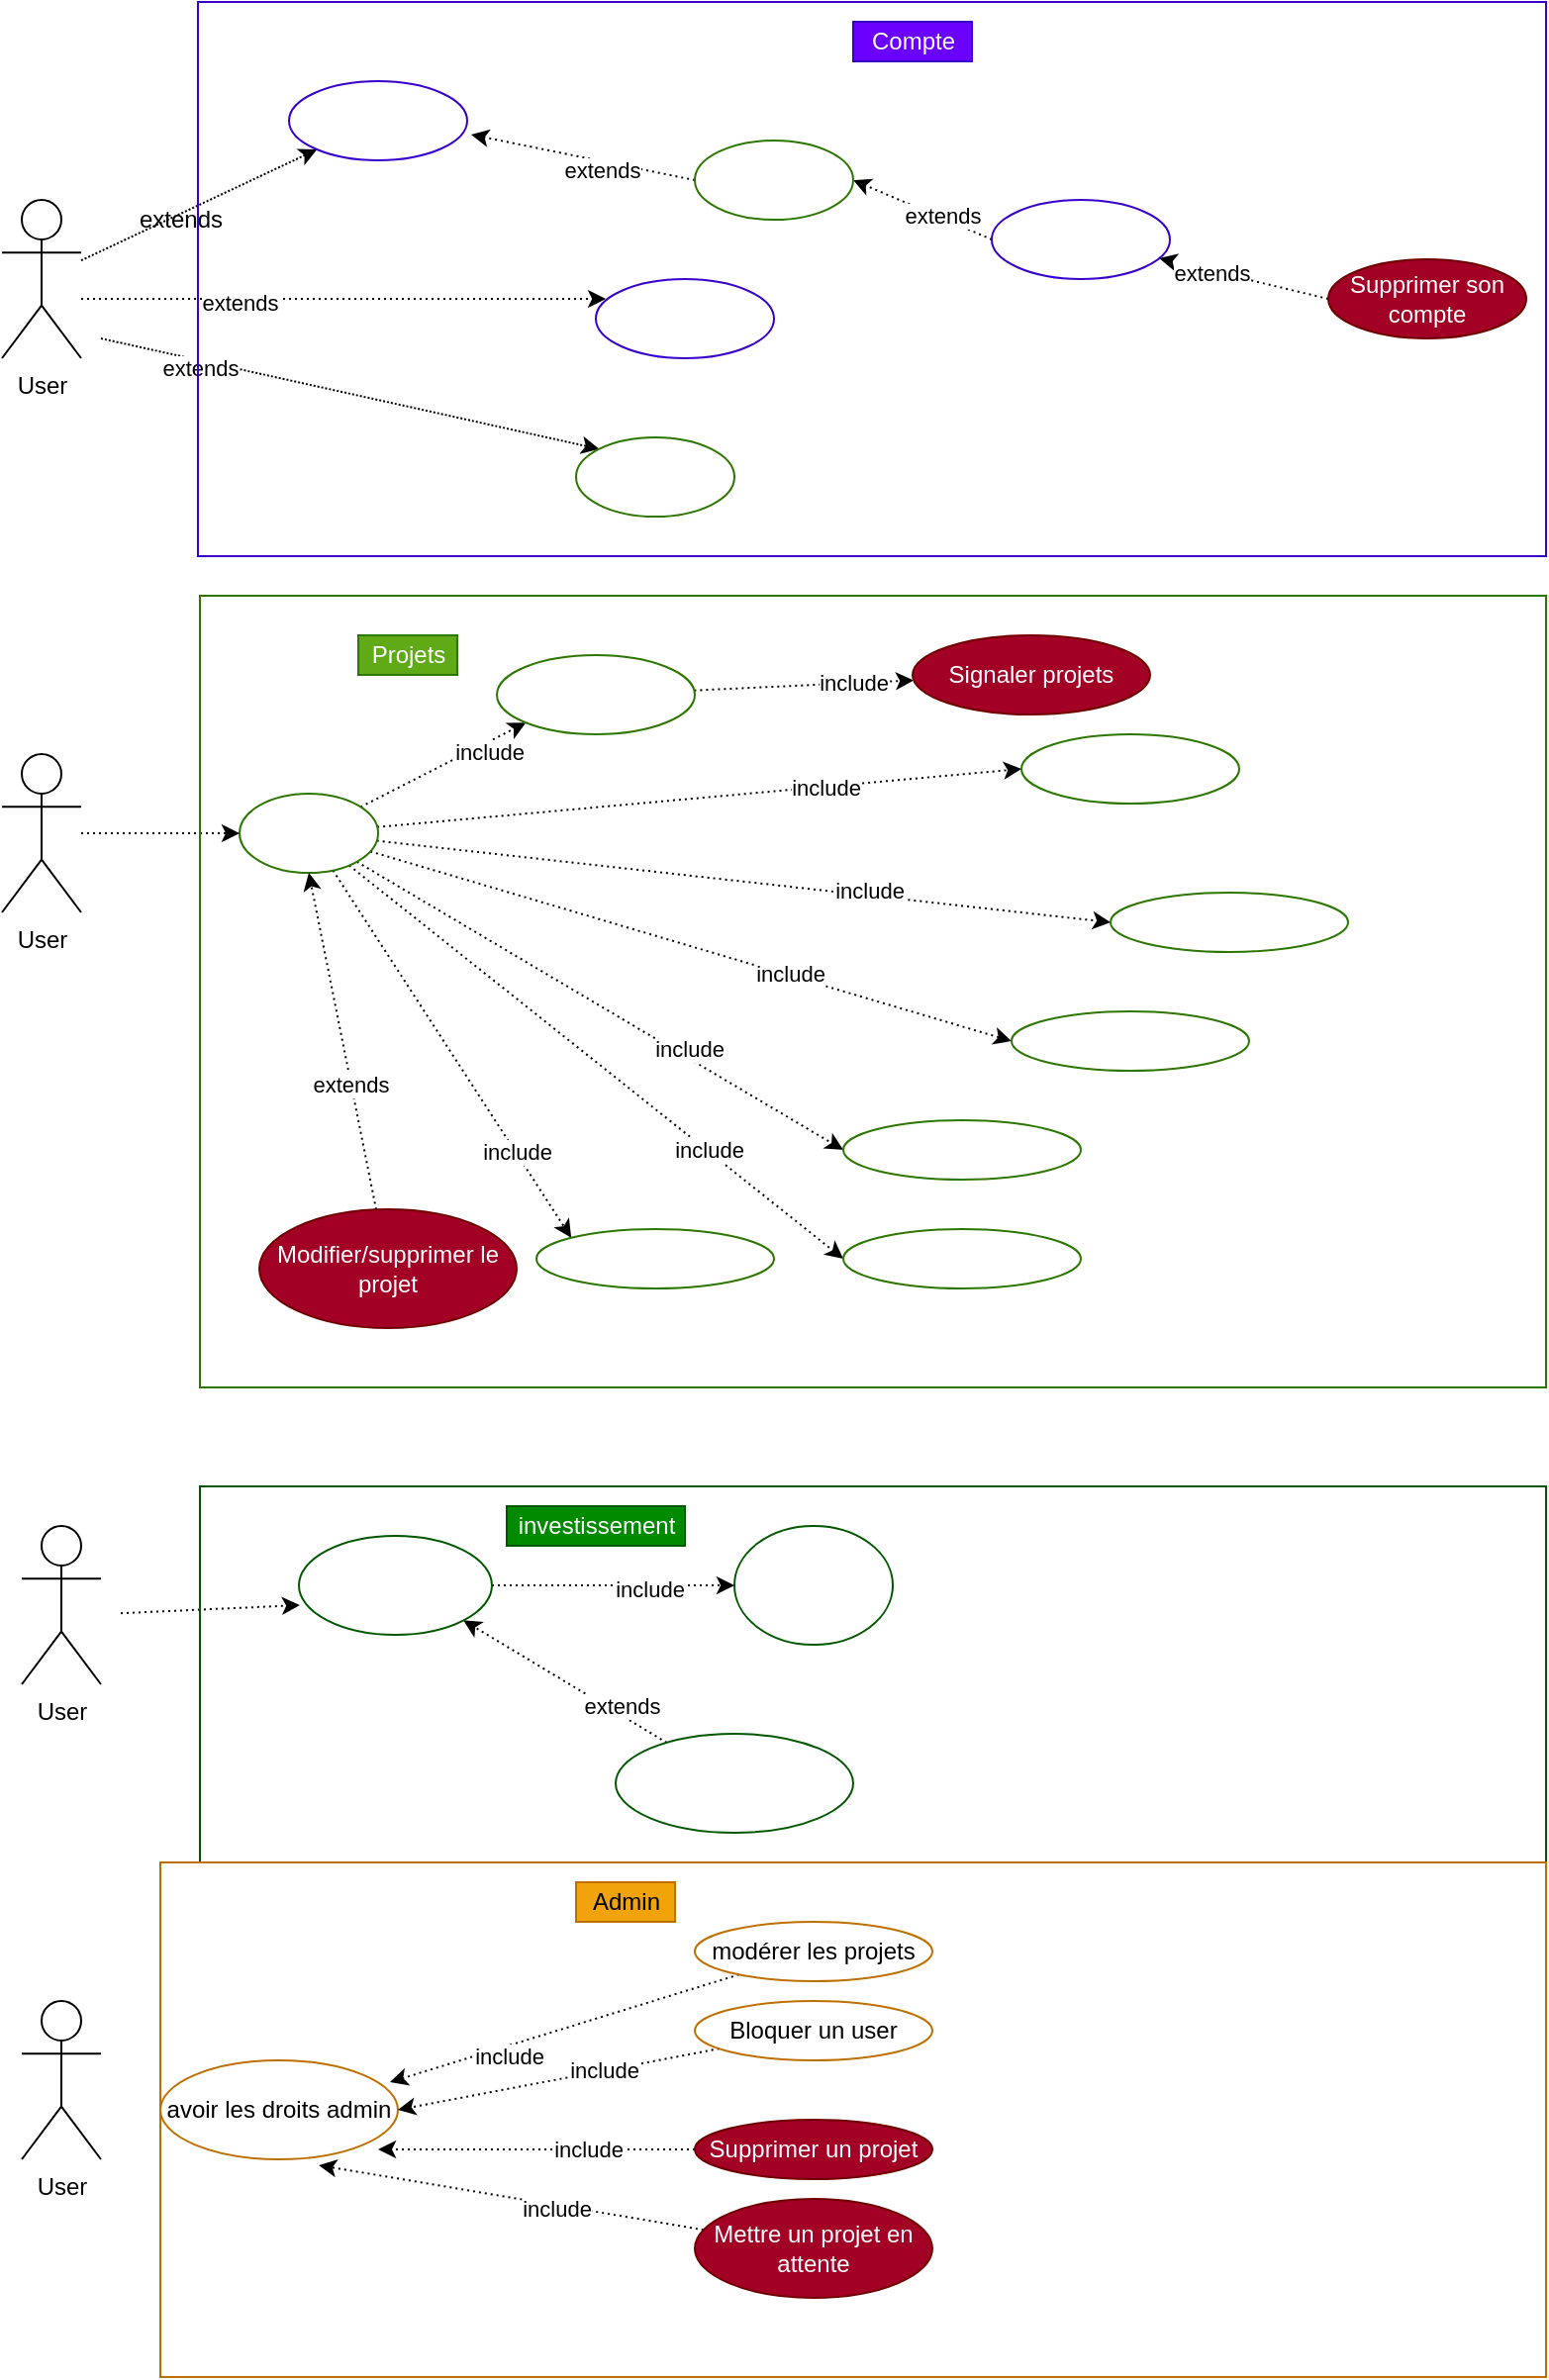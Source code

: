 <mxfile>
    <diagram id="uBIJUcagEpR2EhsYjlJs" name="Page-1">
        <mxGraphModel dx="627" dy="431" grid="1" gridSize="10" guides="1" tooltips="1" connect="1" arrows="1" fold="1" page="1" pageScale="1" pageWidth="827" pageHeight="1169" background="none" math="0" shadow="0">
            <root>
                <mxCell id="0"/>
                <mxCell id="1" parent="0"/>
                <mxCell id="31" style="edgeStyle=none;html=1;dashed=1;dashPattern=1 1;" parent="1" source="2" target="9" edge="1">
                    <mxGeometry relative="1" as="geometry"/>
                </mxCell>
                <mxCell id="35" style="edgeStyle=none;html=1;entryX=0;entryY=0;entryDx=0;entryDy=0;dashed=1;dashPattern=1 1;" parent="1" target="16" edge="1">
                    <mxGeometry relative="1" as="geometry">
                        <mxPoint x="60" y="190" as="sourcePoint"/>
                    </mxGeometry>
                </mxCell>
                <mxCell id="39" value="extends" style="edgeLabel;html=1;align=center;verticalAlign=middle;resizable=0;points=[];" parent="35" vertex="1" connectable="0">
                    <mxGeometry x="-0.596" y="-3" relative="1" as="geometry">
                        <mxPoint y="1" as="offset"/>
                    </mxGeometry>
                </mxCell>
                <mxCell id="41" style="edgeStyle=none;html=1;entryX=0.056;entryY=0.25;entryDx=0;entryDy=0;entryPerimeter=0;dashed=1;dashPattern=1 2;" parent="1" target="10" edge="1">
                    <mxGeometry relative="1" as="geometry">
                        <mxPoint x="50" y="170" as="sourcePoint"/>
                    </mxGeometry>
                </mxCell>
                <mxCell id="42" value="extends" style="edgeLabel;html=1;align=center;verticalAlign=middle;resizable=0;points=[];" parent="41" vertex="1" connectable="0">
                    <mxGeometry x="-0.4" y="-2" relative="1" as="geometry">
                        <mxPoint as="offset"/>
                    </mxGeometry>
                </mxCell>
                <mxCell id="2" value="User&lt;br&gt;" style="shape=umlActor;verticalLabelPosition=bottom;verticalAlign=top;html=1;outlineConnect=0;" parent="1" vertex="1">
                    <mxGeometry x="10" y="120" width="40" height="80" as="geometry"/>
                </mxCell>
                <mxCell id="8" value="" style="rounded=0;whiteSpace=wrap;html=1;fillColor=none;fontColor=#ffffff;strokeColor=#3700CC;gradientColor=none;" parent="1" vertex="1">
                    <mxGeometry x="109" y="20" width="681" height="280" as="geometry"/>
                </mxCell>
                <mxCell id="9" value="Se connecter" style="ellipse;whiteSpace=wrap;html=1;fillColor=none;fontColor=#ffffff;strokeColor=#3700CC;" parent="1" vertex="1">
                    <mxGeometry x="155" y="60" width="90" height="40" as="geometry"/>
                </mxCell>
                <mxCell id="10" value="Créer un compte" style="ellipse;whiteSpace=wrap;html=1;fillColor=none;fontColor=#ffffff;strokeColor=#3700CC;" parent="1" vertex="1">
                    <mxGeometry x="310" y="160" width="90" height="40" as="geometry"/>
                </mxCell>
                <mxCell id="61" style="edgeStyle=none;html=1;entryX=0;entryY=1;entryDx=0;entryDy=0;dashed=1;dashPattern=1 2;" parent="1" source="12" target="59" edge="1">
                    <mxGeometry relative="1" as="geometry"/>
                </mxCell>
                <mxCell id="62" value="include" style="edgeLabel;html=1;align=center;verticalAlign=middle;resizable=0;points=[];" parent="61" vertex="1" connectable="0">
                    <mxGeometry x="0.491" y="-4" relative="1" as="geometry">
                        <mxPoint as="offset"/>
                    </mxGeometry>
                </mxCell>
                <mxCell id="68" style="edgeStyle=none;html=1;entryX=0;entryY=0.5;entryDx=0;entryDy=0;dashed=1;dashPattern=1 2;" parent="1" source="12" target="63" edge="1">
                    <mxGeometry relative="1" as="geometry"/>
                </mxCell>
                <mxCell id="69" value="include" style="edgeLabel;html=1;align=center;verticalAlign=middle;resizable=0;points=[];" parent="68" vertex="1" connectable="0">
                    <mxGeometry x="0.392" relative="1" as="geometry">
                        <mxPoint as="offset"/>
                    </mxGeometry>
                </mxCell>
                <mxCell id="70" style="edgeStyle=none;html=1;entryX=0;entryY=0.5;entryDx=0;entryDy=0;dashed=1;dashPattern=1 2;" parent="1" source="12" target="64" edge="1">
                    <mxGeometry relative="1" as="geometry"/>
                </mxCell>
                <mxCell id="74" value="include" style="edgeLabel;html=1;align=center;verticalAlign=middle;resizable=0;points=[];" parent="70" vertex="1" connectable="0">
                    <mxGeometry x="0.347" y="3" relative="1" as="geometry">
                        <mxPoint x="-1" as="offset"/>
                    </mxGeometry>
                </mxCell>
                <mxCell id="71" style="edgeStyle=none;html=1;entryX=0;entryY=0.5;entryDx=0;entryDy=0;dashed=1;dashPattern=1 2;" parent="1" source="12" target="65" edge="1">
                    <mxGeometry relative="1" as="geometry"/>
                </mxCell>
                <mxCell id="75" value="include" style="edgeLabel;html=1;align=center;verticalAlign=middle;resizable=0;points=[];" parent="71" vertex="1" connectable="0">
                    <mxGeometry x="0.306" y="1" relative="1" as="geometry">
                        <mxPoint as="offset"/>
                    </mxGeometry>
                </mxCell>
                <mxCell id="72" style="edgeStyle=none;html=1;entryX=0;entryY=0.5;entryDx=0;entryDy=0;dashed=1;dashPattern=1 2;" parent="1" source="12" target="66" edge="1">
                    <mxGeometry relative="1" as="geometry"/>
                </mxCell>
                <mxCell id="76" value="include" style="edgeLabel;html=1;align=center;verticalAlign=middle;resizable=0;points=[];" parent="72" vertex="1" connectable="0">
                    <mxGeometry x="0.344" y="4" relative="1" as="geometry">
                        <mxPoint as="offset"/>
                    </mxGeometry>
                </mxCell>
                <mxCell id="73" style="edgeStyle=none;html=1;entryX=0;entryY=0.5;entryDx=0;entryDy=0;dashed=1;dashPattern=1 2;" parent="1" source="12" target="67" edge="1">
                    <mxGeometry relative="1" as="geometry"/>
                </mxCell>
                <mxCell id="77" value="include" style="edgeLabel;html=1;align=center;verticalAlign=middle;resizable=0;points=[];" parent="73" vertex="1" connectable="0">
                    <mxGeometry x="0.446" relative="1" as="geometry">
                        <mxPoint x="1" as="offset"/>
                    </mxGeometry>
                </mxCell>
                <mxCell id="107" style="edgeStyle=none;html=1;entryX=0;entryY=0;entryDx=0;entryDy=0;dashed=1;dashPattern=1 2;" parent="1" source="12" target="106" edge="1">
                    <mxGeometry relative="1" as="geometry"/>
                </mxCell>
                <mxCell id="108" value="include" style="edgeLabel;html=1;align=center;verticalAlign=middle;resizable=0;points=[];" parent="107" vertex="1" connectable="0">
                    <mxGeometry x="0.53" relative="1" as="geometry">
                        <mxPoint as="offset"/>
                    </mxGeometry>
                </mxCell>
                <mxCell id="12" value="Créer un projet" style="ellipse;whiteSpace=wrap;html=1;fillColor=none;fontColor=#ffffff;strokeColor=#2D7600;" parent="1" vertex="1">
                    <mxGeometry x="130" y="420" width="70" height="40" as="geometry"/>
                </mxCell>
                <mxCell id="47" style="edgeStyle=none;html=1;exitX=0;exitY=0.5;exitDx=0;exitDy=0;entryX=1;entryY=0.5;entryDx=0;entryDy=0;dashed=1;dashPattern=1 2;" parent="1" source="13" target="17" edge="1">
                    <mxGeometry relative="1" as="geometry"/>
                </mxCell>
                <mxCell id="48" value="extends" style="edgeLabel;html=1;align=center;verticalAlign=middle;resizable=0;points=[];" parent="47" vertex="1" connectable="0">
                    <mxGeometry x="-0.272" y="-1" relative="1" as="geometry">
                        <mxPoint as="offset"/>
                    </mxGeometry>
                </mxCell>
                <mxCell id="13" value="Modifier son compte" style="ellipse;whiteSpace=wrap;html=1;fillColor=none;fontColor=#ffffff;strokeColor=#3700CC;" parent="1" vertex="1">
                    <mxGeometry x="510" y="120" width="90" height="40" as="geometry"/>
                </mxCell>
                <mxCell id="51" style="edgeStyle=none;html=1;exitX=0;exitY=0.5;exitDx=0;exitDy=0;dashed=1;dashPattern=1 2;" parent="1" source="14" target="13" edge="1">
                    <mxGeometry relative="1" as="geometry"/>
                </mxCell>
                <mxCell id="52" value="extends" style="edgeLabel;html=1;align=center;verticalAlign=middle;resizable=0;points=[];" parent="51" vertex="1" connectable="0">
                    <mxGeometry x="0.376" y="1" relative="1" as="geometry">
                        <mxPoint as="offset"/>
                    </mxGeometry>
                </mxCell>
                <mxCell id="14" value="Supprimer son compte" style="ellipse;whiteSpace=wrap;html=1;fillColor=#a20025;fontColor=#ffffff;strokeColor=#6F0000;" parent="1" vertex="1">
                    <mxGeometry x="680" y="150" width="100" height="40" as="geometry"/>
                </mxCell>
                <mxCell id="15" value="Compte" style="text;html=1;resizable=0;autosize=1;align=center;verticalAlign=middle;points=[];fillColor=#6a00ff;strokeColor=#3700CC;rounded=0;fontColor=#ffffff;" parent="1" vertex="1">
                    <mxGeometry x="440" y="30" width="60" height="20" as="geometry"/>
                </mxCell>
                <mxCell id="16" value="Voir projets existants" style="ellipse;whiteSpace=wrap;html=1;fillColor=none;fontColor=#ffffff;strokeColor=#2D7600;" parent="1" vertex="1">
                    <mxGeometry x="300" y="240" width="80" height="40" as="geometry"/>
                </mxCell>
                <mxCell id="45" style="edgeStyle=none;html=1;exitX=0;exitY=0.5;exitDx=0;exitDy=0;dashed=1;dashPattern=1 2;entryX=1.022;entryY=0.675;entryDx=0;entryDy=0;entryPerimeter=0;" parent="1" source="17" target="9" edge="1">
                    <mxGeometry relative="1" as="geometry"/>
                </mxCell>
                <mxCell id="46" value="extends" style="edgeLabel;html=1;align=center;verticalAlign=middle;resizable=0;points=[];" parent="45" vertex="1" connectable="0">
                    <mxGeometry x="-0.184" y="4" relative="1" as="geometry">
                        <mxPoint as="offset"/>
                    </mxGeometry>
                </mxCell>
                <mxCell id="17" value="Voir ses projets" style="ellipse;whiteSpace=wrap;html=1;fillColor=none;fontColor=#ffffff;strokeColor=#2D7600;" parent="1" vertex="1">
                    <mxGeometry x="360" y="90" width="80" height="40" as="geometry"/>
                </mxCell>
                <mxCell id="36" value="extends" style="text;html=1;align=center;verticalAlign=middle;resizable=0;points=[];autosize=1;strokeColor=none;fillColor=none;" parent="1" vertex="1">
                    <mxGeometry x="70" y="120" width="60" height="20" as="geometry"/>
                </mxCell>
                <mxCell id="56" style="edgeStyle=none;html=1;dashed=1;dashPattern=1 2;entryX=0;entryY=0.5;entryDx=0;entryDy=0;" parent="1" source="54" target="12" edge="1">
                    <mxGeometry relative="1" as="geometry">
                        <mxPoint x="110" y="455" as="targetPoint"/>
                    </mxGeometry>
                </mxCell>
                <mxCell id="54" value="User&lt;br&gt;" style="shape=umlActor;verticalLabelPosition=bottom;verticalAlign=top;html=1;outlineConnect=0;" parent="1" vertex="1">
                    <mxGeometry x="10" y="400" width="40" height="80" as="geometry"/>
                </mxCell>
                <mxCell id="95" style="edgeStyle=none;html=1;dashed=1;dashPattern=1 2;" parent="1" source="59" target="94" edge="1">
                    <mxGeometry relative="1" as="geometry"/>
                </mxCell>
                <mxCell id="96" value="include" style="edgeLabel;html=1;align=center;verticalAlign=middle;resizable=0;points=[];" parent="95" vertex="1" connectable="0">
                    <mxGeometry x="0.449" relative="1" as="geometry">
                        <mxPoint as="offset"/>
                    </mxGeometry>
                </mxCell>
                <mxCell id="59" value="Être connecté" style="ellipse;whiteSpace=wrap;html=1;fillColor=none;fontColor=#ffffff;strokeColor=#2D7600;" parent="1" vertex="1">
                    <mxGeometry x="260" y="350" width="100" height="40" as="geometry"/>
                </mxCell>
                <mxCell id="63" value="Définir date de fin&amp;nbsp;" style="ellipse;whiteSpace=wrap;html=1;fillColor=none;fontColor=#ffffff;strokeColor=#2D7600;" parent="1" vertex="1">
                    <mxGeometry x="525" y="390" width="110" height="35" as="geometry"/>
                </mxCell>
                <mxCell id="64" value="Montant minimum" style="ellipse;whiteSpace=wrap;html=1;fillColor=none;fontColor=#ffffff;strokeColor=#2D7600;" parent="1" vertex="1">
                    <mxGeometry x="570" y="470" width="120" height="30" as="geometry"/>
                </mxCell>
                <mxCell id="65" value="Description" style="ellipse;whiteSpace=wrap;html=1;fillColor=none;fontColor=#ffffff;strokeColor=#2D7600;" parent="1" vertex="1">
                    <mxGeometry x="520" y="530" width="120" height="30" as="geometry"/>
                </mxCell>
                <mxCell id="66" value="Photos" style="ellipse;whiteSpace=wrap;html=1;fillColor=none;fontColor=#ffffff;strokeColor=#2D7600;" parent="1" vertex="1">
                    <mxGeometry x="435" y="585" width="120" height="30" as="geometry"/>
                </mxCell>
                <mxCell id="67" value="Contreparties" style="ellipse;whiteSpace=wrap;html=1;fillColor=none;fontColor=#ffffff;strokeColor=#2D7600;" parent="1" vertex="1">
                    <mxGeometry x="435" y="640" width="120" height="30" as="geometry"/>
                </mxCell>
                <mxCell id="88" style="edgeStyle=none;html=1;dashed=1;dashPattern=1 2;entryX=0.5;entryY=1;entryDx=0;entryDy=0;" parent="1" source="82" target="12" edge="1">
                    <mxGeometry relative="1" as="geometry">
                        <mxPoint x="170" y="470" as="targetPoint"/>
                    </mxGeometry>
                </mxCell>
                <mxCell id="89" value="extends" style="edgeLabel;html=1;align=center;verticalAlign=middle;resizable=0;points=[];" parent="88" vertex="1" connectable="0">
                    <mxGeometry x="-0.255" y="1" relative="1" as="geometry">
                        <mxPoint as="offset"/>
                    </mxGeometry>
                </mxCell>
                <mxCell id="82" value="Modifier/supprimer le projet" style="ellipse;whiteSpace=wrap;html=1;fillColor=#a20025;fontColor=#ffffff;strokeColor=#6F0000;" parent="1" vertex="1">
                    <mxGeometry x="140" y="630" width="130" height="60" as="geometry"/>
                </mxCell>
                <mxCell id="91" value="Projets" style="text;html=1;resizable=0;autosize=1;align=center;verticalAlign=middle;points=[];fillColor=#60a917;strokeColor=#2D7600;rounded=0;fontColor=#ffffff;" parent="1" vertex="1">
                    <mxGeometry x="190" y="340" width="50" height="20" as="geometry"/>
                </mxCell>
                <mxCell id="102" style="edgeStyle=none;html=1;entryX=0.005;entryY=0.7;entryDx=0;entryDy=0;entryPerimeter=0;dashed=1;dashPattern=1 2;" parent="1" target="93" edge="1">
                    <mxGeometry relative="1" as="geometry">
                        <mxPoint x="70" y="834.095" as="sourcePoint"/>
                    </mxGeometry>
                </mxCell>
                <mxCell id="92" value="User&lt;br&gt;" style="shape=umlActor;verticalLabelPosition=bottom;verticalAlign=top;html=1;outlineConnect=0;" parent="1" vertex="1">
                    <mxGeometry x="20" y="790" width="40" height="80" as="geometry"/>
                </mxCell>
                <mxCell id="100" style="edgeStyle=none;html=1;dashed=1;dashPattern=1 2;" parent="1" source="93" target="99" edge="1">
                    <mxGeometry relative="1" as="geometry"/>
                </mxCell>
                <mxCell id="101" value="include" style="edgeLabel;html=1;align=center;verticalAlign=middle;resizable=0;points=[];" parent="100" vertex="1" connectable="0">
                    <mxGeometry x="0.286" y="-2" relative="1" as="geometry">
                        <mxPoint as="offset"/>
                    </mxGeometry>
                </mxCell>
                <mxCell id="93" value="Investir dans un projet" style="ellipse;whiteSpace=wrap;html=1;fillColor=none;fontColor=#ffffff;strokeColor=#005700;" parent="1" vertex="1">
                    <mxGeometry x="160" y="795" width="97.5" height="50" as="geometry"/>
                </mxCell>
                <mxCell id="94" value="Signaler projets" style="ellipse;whiteSpace=wrap;html=1;fillColor=#a20025;fontColor=#ffffff;strokeColor=#6F0000;" parent="1" vertex="1">
                    <mxGeometry x="470" y="340" width="120" height="40" as="geometry"/>
                </mxCell>
                <mxCell id="97" value="" style="rounded=0;whiteSpace=wrap;html=1;fillColor=none;fontColor=#ffffff;strokeColor=#2D7600;" parent="1" vertex="1">
                    <mxGeometry x="110" y="320" width="680" height="400" as="geometry"/>
                </mxCell>
                <mxCell id="99" value="Recevoir contrepartie" style="ellipse;whiteSpace=wrap;html=1;fillColor=none;fontColor=#ffffff;strokeColor=#005700;" parent="1" vertex="1">
                    <mxGeometry x="380" y="790" width="80" height="60" as="geometry"/>
                </mxCell>
                <mxCell id="104" style="edgeStyle=none;html=1;entryX=1;entryY=1;entryDx=0;entryDy=0;dashed=1;dashPattern=1 2;" parent="1" source="103" target="93" edge="1">
                    <mxGeometry relative="1" as="geometry"/>
                </mxCell>
                <mxCell id="105" value="extends" style="edgeLabel;html=1;align=center;verticalAlign=middle;resizable=0;points=[];" parent="104" vertex="1" connectable="0">
                    <mxGeometry x="-0.516" y="-4" relative="1" as="geometry">
                        <mxPoint as="offset"/>
                    </mxGeometry>
                </mxCell>
                <mxCell id="103" value="Voir les projets où investissement" style="ellipse;whiteSpace=wrap;html=1;fillColor=none;fontColor=#ffffff;strokeColor=#005700;" parent="1" vertex="1">
                    <mxGeometry x="320" y="895" width="120" height="50" as="geometry"/>
                </mxCell>
                <mxCell id="106" value="définir contreparties" style="ellipse;whiteSpace=wrap;html=1;fillColor=none;fontColor=#ffffff;strokeColor=#2D7600;" parent="1" vertex="1">
                    <mxGeometry x="280" y="640" width="120" height="30" as="geometry"/>
                </mxCell>
                <mxCell id="109" value="" style="rounded=0;whiteSpace=wrap;html=1;fillColor=none;fontColor=#ffffff;strokeColor=#005700;" parent="1" vertex="1">
                    <mxGeometry x="110" y="770" width="680" height="190" as="geometry"/>
                </mxCell>
                <mxCell id="110" value="User&lt;br&gt;" style="shape=umlActor;verticalLabelPosition=bottom;verticalAlign=top;html=1;outlineConnect=0;" parent="1" vertex="1">
                    <mxGeometry x="20" y="1030" width="40" height="80" as="geometry"/>
                </mxCell>
                <mxCell id="115" style="edgeStyle=none;html=1;dashed=1;dashPattern=1 2;entryX=0.967;entryY=0.22;entryDx=0;entryDy=0;entryPerimeter=0;" parent="1" source="111" target="112" edge="1">
                    <mxGeometry relative="1" as="geometry">
                        <mxPoint x="250" y="1070" as="targetPoint"/>
                    </mxGeometry>
                </mxCell>
                <mxCell id="116" value="include" style="edgeLabel;html=1;align=center;verticalAlign=middle;resizable=0;points=[];" parent="115" vertex="1" connectable="0">
                    <mxGeometry x="0.637" y="-1" relative="1" as="geometry">
                        <mxPoint x="28" y="-2" as="offset"/>
                    </mxGeometry>
                </mxCell>
                <mxCell id="111" value="modérer les projets" style="ellipse;whiteSpace=wrap;html=1;fillColor=none;fontColor=#000000;strokeColor=#BD7000;" parent="1" vertex="1">
                    <mxGeometry x="360" y="990" width="120" height="30" as="geometry"/>
                </mxCell>
                <mxCell id="112" value="avoir les droits admin" style="ellipse;whiteSpace=wrap;html=1;fillColor=none;fontColor=#000000;strokeColor=#BD7000;" parent="1" vertex="1">
                    <mxGeometry x="90" y="1060" width="120" height="50" as="geometry"/>
                </mxCell>
                <mxCell id="129" style="edgeStyle=none;html=1;entryX=1;entryY=0.5;entryDx=0;entryDy=0;dashed=1;dashPattern=1 2;" parent="1" source="117" target="112" edge="1">
                    <mxGeometry relative="1" as="geometry"/>
                </mxCell>
                <mxCell id="130" value="include" style="edgeLabel;html=1;align=center;verticalAlign=middle;resizable=0;points=[];" parent="129" vertex="1" connectable="0">
                    <mxGeometry x="-0.282" relative="1" as="geometry">
                        <mxPoint as="offset"/>
                    </mxGeometry>
                </mxCell>
                <mxCell id="117" value="Bloquer un user" style="ellipse;whiteSpace=wrap;html=1;fillColor=none;fontColor=#000000;strokeColor=#BD7000;" parent="1" vertex="1">
                    <mxGeometry x="360" y="1030" width="120" height="30" as="geometry"/>
                </mxCell>
                <mxCell id="122" style="edgeStyle=none;html=1;entryX=0.917;entryY=0.9;entryDx=0;entryDy=0;entryPerimeter=0;dashed=1;dashPattern=1 2;" parent="1" source="120" target="112" edge="1">
                    <mxGeometry relative="1" as="geometry"/>
                </mxCell>
                <mxCell id="123" value="include" style="edgeLabel;html=1;align=center;verticalAlign=middle;resizable=0;points=[];" parent="122" vertex="1" connectable="0">
                    <mxGeometry x="-0.325" relative="1" as="geometry">
                        <mxPoint as="offset"/>
                    </mxGeometry>
                </mxCell>
                <mxCell id="120" value="Supprimer un projet" style="ellipse;whiteSpace=wrap;html=1;fillColor=#a20025;fontColor=#ffffff;strokeColor=#6F0000;" parent="1" vertex="1">
                    <mxGeometry x="360" y="1090" width="120" height="30" as="geometry"/>
                </mxCell>
                <mxCell id="124" style="edgeStyle=none;html=1;entryX=0.667;entryY=1.06;entryDx=0;entryDy=0;entryPerimeter=0;dashed=1;dashPattern=1 2;" parent="1" source="121" target="112" edge="1">
                    <mxGeometry relative="1" as="geometry"/>
                </mxCell>
                <mxCell id="125" value="include" style="edgeLabel;html=1;align=center;verticalAlign=middle;resizable=0;points=[];" parent="124" vertex="1" connectable="0">
                    <mxGeometry x="-0.238" y="2" relative="1" as="geometry">
                        <mxPoint as="offset"/>
                    </mxGeometry>
                </mxCell>
                <mxCell id="121" value="Mettre un projet en attente" style="ellipse;whiteSpace=wrap;html=1;fillColor=#a20025;fontColor=#ffffff;strokeColor=#6F0000;" parent="1" vertex="1">
                    <mxGeometry x="360" y="1130" width="120" height="50" as="geometry"/>
                </mxCell>
                <mxCell id="131" value="" style="rounded=0;whiteSpace=wrap;html=1;fillColor=none;fontColor=#FFFFFF;strokeColor=#BD7000;" parent="1" vertex="1">
                    <mxGeometry x="90" y="960" width="700" height="260" as="geometry"/>
                </mxCell>
                <mxCell id="132" value="Admin" style="text;html=1;resizable=0;autosize=1;align=center;verticalAlign=middle;points=[];fillColor=#f0a30a;strokeColor=#BD7000;rounded=0;fontColor=#000000;" parent="1" vertex="1">
                    <mxGeometry x="300" y="970" width="50" height="20" as="geometry"/>
                </mxCell>
                <mxCell id="133" value="investissement" style="text;html=1;resizable=0;autosize=1;align=center;verticalAlign=middle;points=[];fillColor=#008a00;strokeColor=#005700;rounded=0;fontColor=#ffffff;" parent="1" vertex="1">
                    <mxGeometry x="265" y="780" width="90" height="20" as="geometry"/>
                </mxCell>
            </root>
        </mxGraphModel>
    </diagram>
</mxfile>